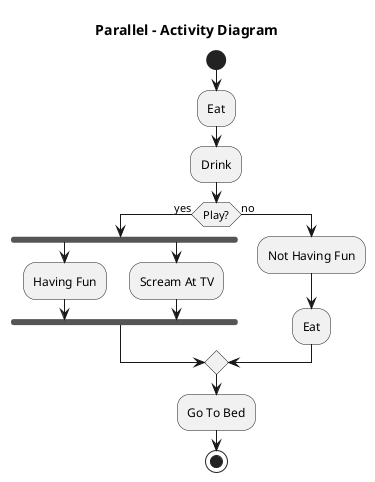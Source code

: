 @startuml Parallel

title Parallel - Activity Diagram 

start

:Eat;

:Drink;

if (Play?) then (yes)
  fork
    :Having Fun;
  fork again
    :Scream At TV;
  end fork
else (no)
  :Not Having Fun;
  :Eat;
endif

:Go To Bed;

stop

@enduml